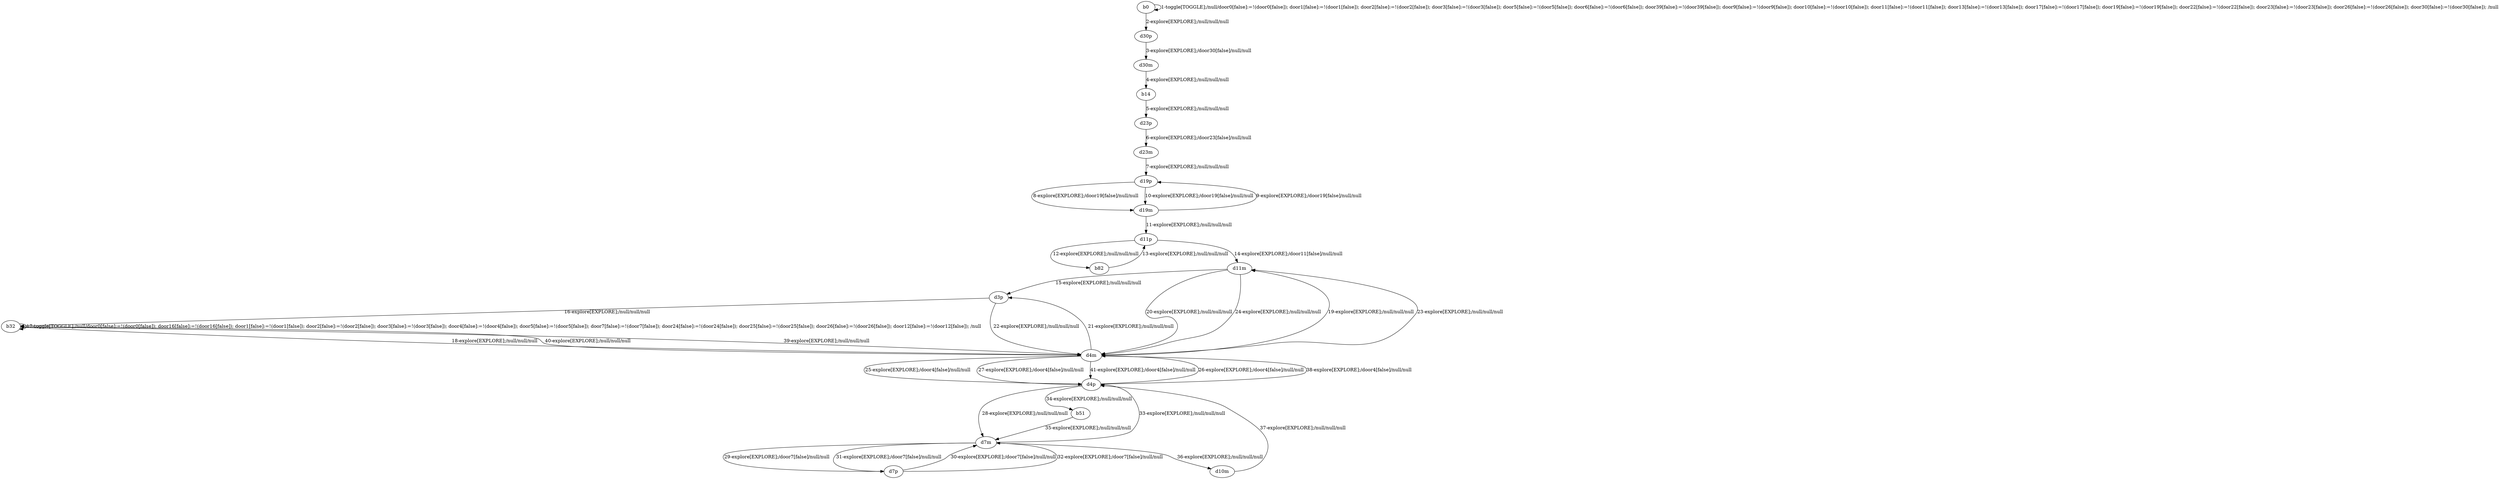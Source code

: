 # Total number of goals covered by this test: 3
# d7p --> d7m
# d7m --> d7p
# d7m --> d4p

digraph g {
"b0" -> "b0" [label = "1-toggle[TOGGLE];/null/door0[false]:=!(door0[false]); door1[false]:=!(door1[false]); door2[false]:=!(door2[false]); door3[false]:=!(door3[false]); door5[false]:=!(door5[false]); door6[false]:=!(door6[false]); door39[false]:=!(door39[false]); door9[false]:=!(door9[false]); door10[false]:=!(door10[false]); door11[false]:=!(door11[false]); door13[false]:=!(door13[false]); door17[false]:=!(door17[false]); door19[false]:=!(door19[false]); door22[false]:=!(door22[false]); door23[false]:=!(door23[false]); door26[false]:=!(door26[false]); door30[false]:=!(door30[false]); /null"];
"b0" -> "d30p" [label = "2-explore[EXPLORE];/null/null/null"];
"d30p" -> "d30m" [label = "3-explore[EXPLORE];/door30[false]/null/null"];
"d30m" -> "b14" [label = "4-explore[EXPLORE];/null/null/null"];
"b14" -> "d23p" [label = "5-explore[EXPLORE];/null/null/null"];
"d23p" -> "d23m" [label = "6-explore[EXPLORE];/door23[false]/null/null"];
"d23m" -> "d19p" [label = "7-explore[EXPLORE];/null/null/null"];
"d19p" -> "d19m" [label = "8-explore[EXPLORE];/door19[false]/null/null"];
"d19m" -> "d19p" [label = "9-explore[EXPLORE];/door19[false]/null/null"];
"d19p" -> "d19m" [label = "10-explore[EXPLORE];/door19[false]/null/null"];
"d19m" -> "d11p" [label = "11-explore[EXPLORE];/null/null/null"];
"d11p" -> "b82" [label = "12-explore[EXPLORE];/null/null/null"];
"b82" -> "d11p" [label = "13-explore[EXPLORE];/null/null/null"];
"d11p" -> "d11m" [label = "14-explore[EXPLORE];/door11[false]/null/null"];
"d11m" -> "d3p" [label = "15-explore[EXPLORE];/null/null/null"];
"d3p" -> "b32" [label = "16-explore[EXPLORE];/null/null/null"];
"b32" -> "b32" [label = "17-toggle[TOGGLE];/null/door0[false]:=!(door0[false]); door16[false]:=!(door16[false]); door1[false]:=!(door1[false]); door2[false]:=!(door2[false]); door3[false]:=!(door3[false]); door4[false]:=!(door4[false]); door5[false]:=!(door5[false]); door7[false]:=!(door7[false]); door24[false]:=!(door24[false]); door25[false]:=!(door25[false]); door26[false]:=!(door26[false]); door12[false]:=!(door12[false]); /null"];
"b32" -> "d4m" [label = "18-explore[EXPLORE];/null/null/null"];
"d4m" -> "d11m" [label = "19-explore[EXPLORE];/null/null/null"];
"d11m" -> "d4m" [label = "20-explore[EXPLORE];/null/null/null"];
"d4m" -> "d3p" [label = "21-explore[EXPLORE];/null/null/null"];
"d3p" -> "d4m" [label = "22-explore[EXPLORE];/null/null/null"];
"d4m" -> "d11m" [label = "23-explore[EXPLORE];/null/null/null"];
"d11m" -> "d4m" [label = "24-explore[EXPLORE];/null/null/null"];
"d4m" -> "d4p" [label = "25-explore[EXPLORE];/door4[false]/null/null"];
"d4p" -> "d4m" [label = "26-explore[EXPLORE];/door4[false]/null/null"];
"d4m" -> "d4p" [label = "27-explore[EXPLORE];/door4[false]/null/null"];
"d4p" -> "d7m" [label = "28-explore[EXPLORE];/null/null/null"];
"d7m" -> "d7p" [label = "29-explore[EXPLORE];/door7[false]/null/null"];
"d7p" -> "d7m" [label = "30-explore[EXPLORE];/door7[false]/null/null"];
"d7m" -> "d7p" [label = "31-explore[EXPLORE];/door7[false]/null/null"];
"d7p" -> "d7m" [label = "32-explore[EXPLORE];/door7[false]/null/null"];
"d7m" -> "d4p" [label = "33-explore[EXPLORE];/null/null/null"];
"d4p" -> "b51" [label = "34-explore[EXPLORE];/null/null/null"];
"b51" -> "d7m" [label = "35-explore[EXPLORE];/null/null/null"];
"d7m" -> "d10m" [label = "36-explore[EXPLORE];/null/null/null"];
"d10m" -> "d4p" [label = "37-explore[EXPLORE];/null/null/null"];
"d4p" -> "d4m" [label = "38-explore[EXPLORE];/door4[false]/null/null"];
"d4m" -> "b32" [label = "39-explore[EXPLORE];/null/null/null"];
"b32" -> "d4m" [label = "40-explore[EXPLORE];/null/null/null"];
"d4m" -> "d4p" [label = "41-explore[EXPLORE];/door4[false]/null/null"];
}